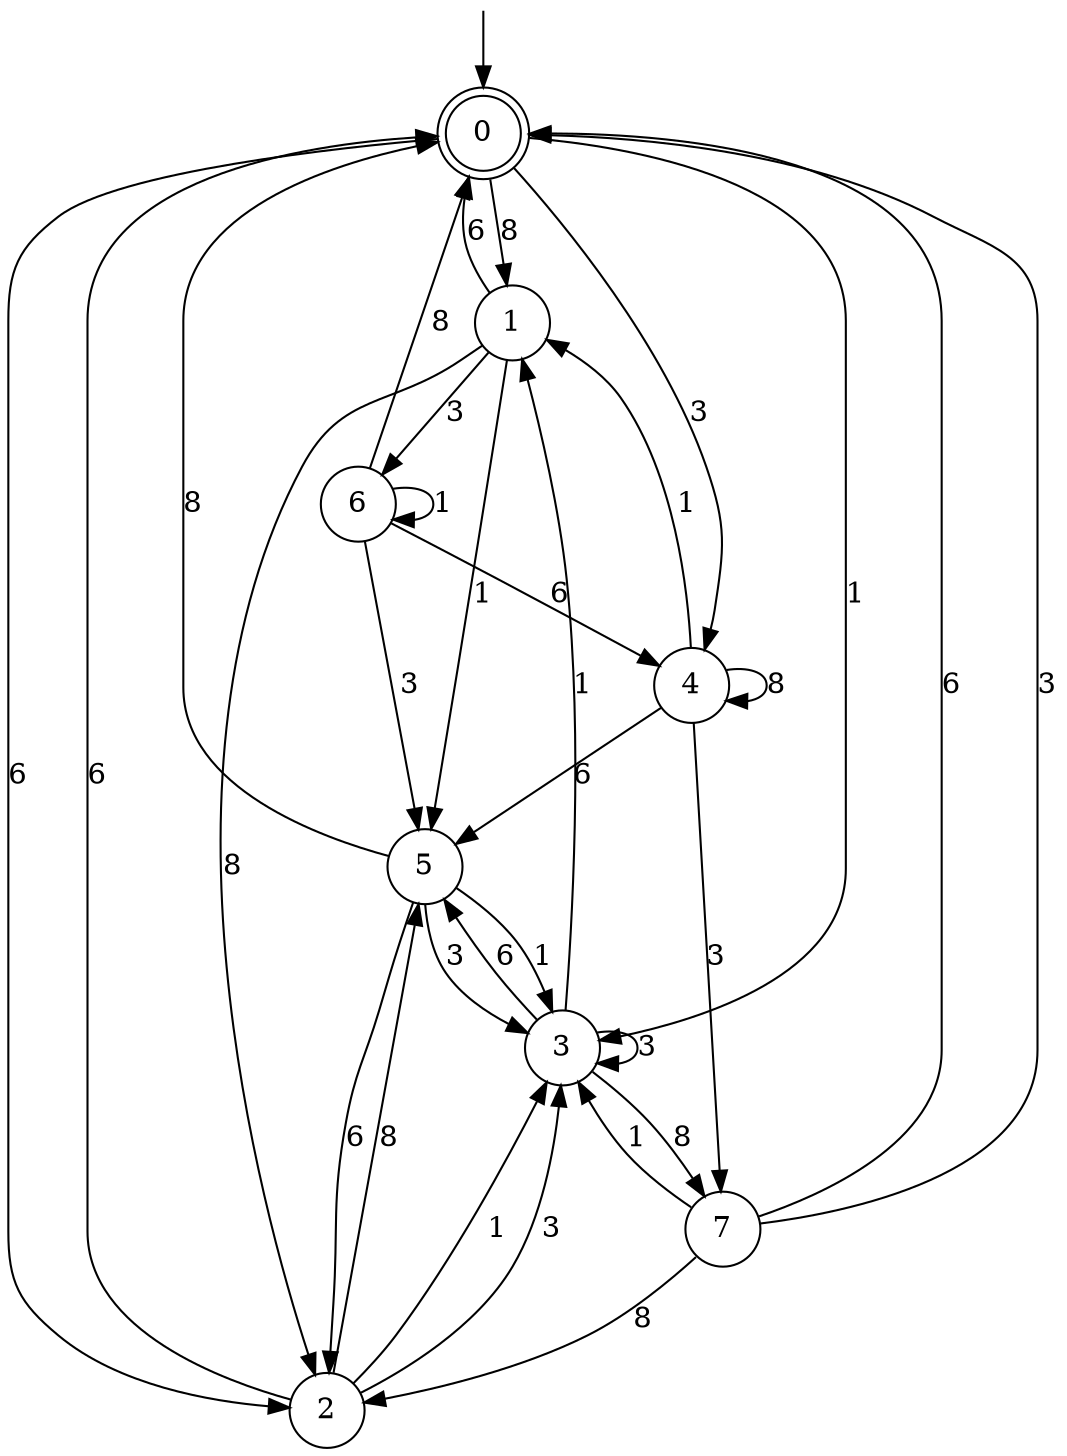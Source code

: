 digraph g {

	s0 [shape="doublecircle" label="0"];
	s1 [shape="circle" label="1"];
	s2 [shape="circle" label="2"];
	s3 [shape="circle" label="3"];
	s4 [shape="circle" label="4"];
	s5 [shape="circle" label="5"];
	s6 [shape="circle" label="6"];
	s7 [shape="circle" label="7"];
	s0 -> s1 [label="8"];
	s0 -> s2 [label="6"];
	s0 -> s3 [label="1"];
	s0 -> s4 [label="3"];
	s1 -> s2 [label="8"];
	s1 -> s0 [label="6"];
	s1 -> s5 [label="1"];
	s1 -> s6 [label="3"];
	s2 -> s5 [label="8"];
	s2 -> s0 [label="6"];
	s2 -> s3 [label="1"];
	s2 -> s3 [label="3"];
	s3 -> s7 [label="8"];
	s3 -> s5 [label="6"];
	s3 -> s1 [label="1"];
	s3 -> s3 [label="3"];
	s4 -> s4 [label="8"];
	s4 -> s5 [label="6"];
	s4 -> s1 [label="1"];
	s4 -> s7 [label="3"];
	s5 -> s0 [label="8"];
	s5 -> s2 [label="6"];
	s5 -> s3 [label="1"];
	s5 -> s3 [label="3"];
	s6 -> s0 [label="8"];
	s6 -> s4 [label="6"];
	s6 -> s6 [label="1"];
	s6 -> s5 [label="3"];
	s7 -> s2 [label="8"];
	s7 -> s0 [label="6"];
	s7 -> s3 [label="1"];
	s7 -> s0 [label="3"];

__start0 [label="" shape="none" width="0" height="0"];
__start0 -> s0;

}
